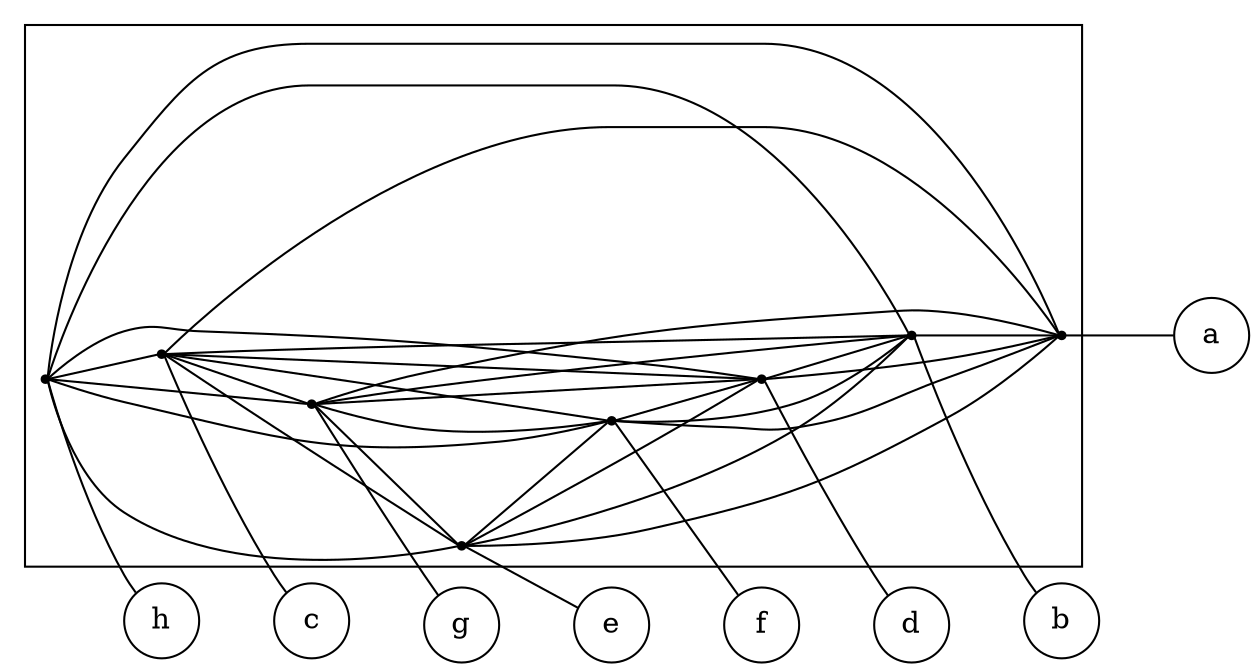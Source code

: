 digraph "plain_2-structure" {
compound=true;
fontname=Verdana;
fontsize=12;
rankdir=LR;
node [shape=circle];
h;
c;
g;
e;
f;
d;
b;
a;
subgraph cluster_fcdbgaeh {
node [shape=point];
s_h -> s_c  [color=black, arrowhead=none];
s_h -> s_g  [color=black, arrowhead=none];
s_h -> s_e  [color=black, arrowhead=none];
s_h -> s_f  [color=black, arrowhead=none];
s_h -> s_d  [color=black, arrowhead=none];
s_h -> s_b  [color=black, arrowhead=none];
s_h -> s_a  [color=black, arrowhead=none];
s_c -> s_g  [color=black, arrowhead=none];
s_c -> s_e  [color=black, arrowhead=none];
s_c -> s_f  [color=black, arrowhead=none];
s_c -> s_d  [color=black, arrowhead=none];
s_c -> s_b  [color=black, arrowhead=none];
s_c -> s_a  [color=black, arrowhead=none];
s_g -> s_e  [color=black, arrowhead=none];
s_g -> s_f  [color=black, arrowhead=none];
s_g -> s_d  [color=black, arrowhead=none];
s_g -> s_b  [color=black, arrowhead=none];
s_g -> s_a  [color=black, arrowhead=none];
s_e -> s_f  [color=black, arrowhead=none];
s_e -> s_d  [color=black, arrowhead=none];
s_e -> s_b  [color=black, arrowhead=none];
s_e -> s_a  [color=black, arrowhead=none];
s_f -> s_d  [color=black, arrowhead=none];
s_f -> s_b  [color=black, arrowhead=none];
s_f -> s_a  [color=black, arrowhead=none];
s_d -> s_b  [color=black, arrowhead=none];
s_d -> s_a  [color=black, arrowhead=none];
s_b -> s_a  [color=black, arrowhead=none];
}

s_h -> h  [arrowhead=none];
s_c -> c  [arrowhead=none];
s_g -> g  [arrowhead=none];
s_e -> e  [arrowhead=none];
s_f -> f  [arrowhead=none];
s_d -> d  [arrowhead=none];
s_b -> b  [arrowhead=none];
s_a -> a  [arrowhead=none];
}
